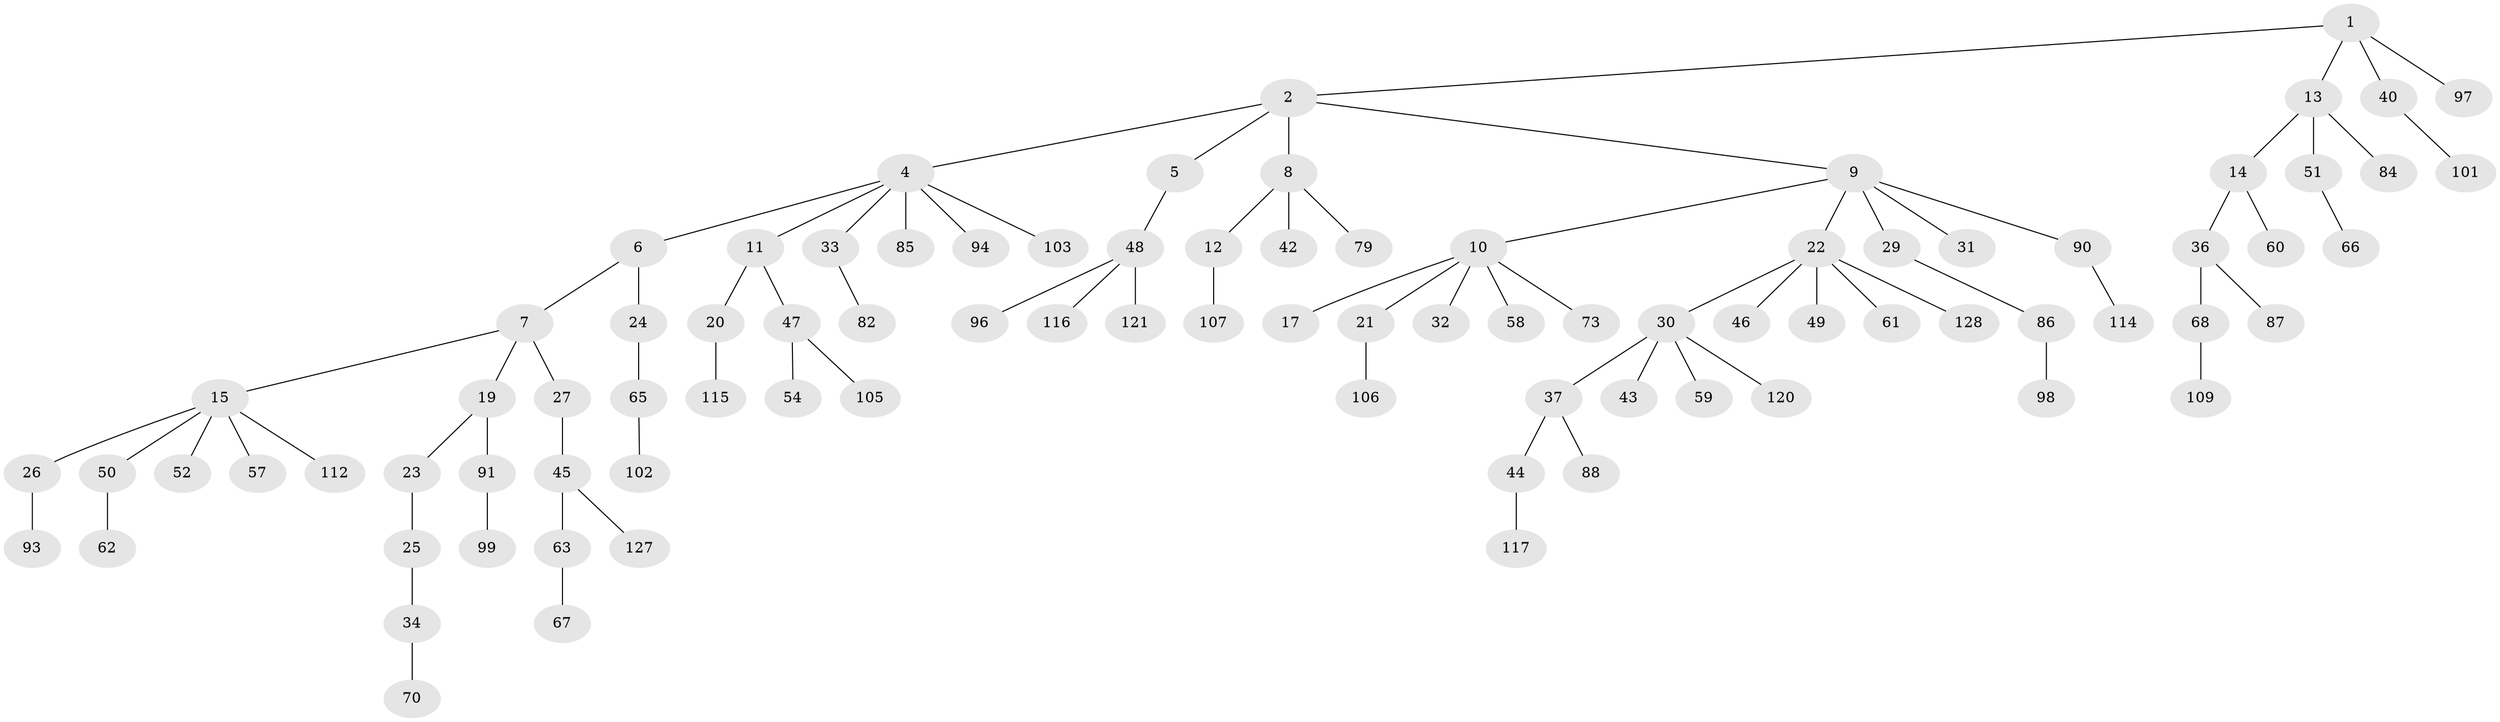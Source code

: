 // Generated by graph-tools (version 1.1) at 2025/24/03/03/25 07:24:05]
// undirected, 89 vertices, 88 edges
graph export_dot {
graph [start="1"]
  node [color=gray90,style=filled];
  1;
  2 [super="+3"];
  4 [super="+38"];
  5 [super="+69"];
  6;
  7 [super="+111"];
  8;
  9 [super="+18"];
  10 [super="+39"];
  11;
  12 [super="+100"];
  13 [super="+28"];
  14;
  15 [super="+16"];
  17;
  19;
  20 [super="+55"];
  21 [super="+104"];
  22 [super="+64"];
  23;
  24 [super="+124"];
  25 [super="+83"];
  26 [super="+35"];
  27;
  29 [super="+113"];
  30 [super="+92"];
  31;
  32;
  33 [super="+41"];
  34;
  36 [super="+56"];
  37 [super="+110"];
  40;
  42 [super="+53"];
  43;
  44 [super="+78"];
  45 [super="+75"];
  46 [super="+95"];
  47 [super="+77"];
  48 [super="+71"];
  49 [super="+76"];
  50 [super="+123"];
  51;
  52 [super="+74"];
  54 [super="+119"];
  57 [super="+81"];
  58;
  59;
  60;
  61;
  62 [super="+126"];
  63;
  65;
  66 [super="+108"];
  67;
  68 [super="+72"];
  70 [super="+80"];
  73;
  79 [super="+125"];
  82;
  84 [super="+89"];
  85;
  86;
  87;
  88;
  90;
  91;
  93;
  94;
  96;
  97 [super="+122"];
  98;
  99;
  101 [super="+118"];
  102;
  103;
  105;
  106;
  107;
  109;
  112;
  114;
  115;
  116;
  117;
  120;
  121;
  127;
  128;
  1 -- 2;
  1 -- 13;
  1 -- 40;
  1 -- 97;
  2 -- 5;
  2 -- 8;
  2 -- 9;
  2 -- 4;
  4 -- 6;
  4 -- 11;
  4 -- 33;
  4 -- 85;
  4 -- 94;
  4 -- 103;
  5 -- 48;
  6 -- 7;
  6 -- 24;
  7 -- 15;
  7 -- 19;
  7 -- 27;
  8 -- 12;
  8 -- 42;
  8 -- 79;
  9 -- 10;
  9 -- 22;
  9 -- 90;
  9 -- 29;
  9 -- 31;
  10 -- 17;
  10 -- 21;
  10 -- 32;
  10 -- 73;
  10 -- 58;
  11 -- 20;
  11 -- 47;
  12 -- 107;
  13 -- 14;
  13 -- 51;
  13 -- 84;
  14 -- 36;
  14 -- 60;
  15 -- 57;
  15 -- 112;
  15 -- 50;
  15 -- 52;
  15 -- 26;
  19 -- 23;
  19 -- 91;
  20 -- 115;
  21 -- 106;
  22 -- 30;
  22 -- 46;
  22 -- 49;
  22 -- 61;
  22 -- 128;
  23 -- 25;
  24 -- 65;
  25 -- 34;
  26 -- 93;
  27 -- 45;
  29 -- 86;
  30 -- 37;
  30 -- 43;
  30 -- 59;
  30 -- 120;
  33 -- 82;
  34 -- 70;
  36 -- 87;
  36 -- 68;
  37 -- 44;
  37 -- 88;
  40 -- 101;
  44 -- 117;
  45 -- 63;
  45 -- 127;
  47 -- 54;
  47 -- 105;
  48 -- 96;
  48 -- 121;
  48 -- 116;
  50 -- 62;
  51 -- 66;
  63 -- 67;
  65 -- 102;
  68 -- 109;
  86 -- 98;
  90 -- 114;
  91 -- 99;
}
